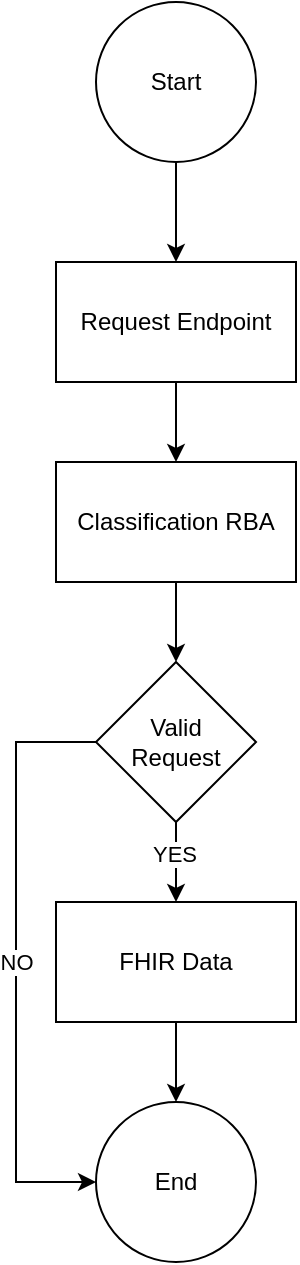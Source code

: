 <mxfile version="24.4.4" type="device">
  <diagram name="Page-1" id="Tb4ch2zSolVmUKxjD9Q1">
    <mxGraphModel dx="794" dy="1138" grid="1" gridSize="10" guides="1" tooltips="1" connect="1" arrows="1" fold="1" page="1" pageScale="1" pageWidth="850" pageHeight="1100" math="0" shadow="0">
      <root>
        <mxCell id="0" />
        <mxCell id="1" parent="0" />
        <mxCell id="nDbJ6cBKcrrb0_I6oUSW-3" value="" style="edgeStyle=orthogonalEdgeStyle;rounded=0;orthogonalLoop=1;jettySize=auto;html=1;" edge="1" parent="1" source="nDbJ6cBKcrrb0_I6oUSW-1" target="nDbJ6cBKcrrb0_I6oUSW-2">
          <mxGeometry relative="1" as="geometry" />
        </mxCell>
        <mxCell id="nDbJ6cBKcrrb0_I6oUSW-1" value="&lt;div&gt;Start&lt;/div&gt;" style="ellipse;whiteSpace=wrap;html=1;aspect=fixed;" vertex="1" parent="1">
          <mxGeometry x="370" y="550" width="80" height="80" as="geometry" />
        </mxCell>
        <mxCell id="nDbJ6cBKcrrb0_I6oUSW-5" value="" style="edgeStyle=orthogonalEdgeStyle;rounded=0;orthogonalLoop=1;jettySize=auto;html=1;" edge="1" parent="1" source="nDbJ6cBKcrrb0_I6oUSW-2" target="nDbJ6cBKcrrb0_I6oUSW-4">
          <mxGeometry relative="1" as="geometry" />
        </mxCell>
        <mxCell id="nDbJ6cBKcrrb0_I6oUSW-2" value="Request Endpoint" style="whiteSpace=wrap;html=1;" vertex="1" parent="1">
          <mxGeometry x="350" y="680" width="120" height="60" as="geometry" />
        </mxCell>
        <mxCell id="nDbJ6cBKcrrb0_I6oUSW-7" value="" style="edgeStyle=orthogonalEdgeStyle;rounded=0;orthogonalLoop=1;jettySize=auto;html=1;" edge="1" parent="1" source="nDbJ6cBKcrrb0_I6oUSW-4" target="nDbJ6cBKcrrb0_I6oUSW-6">
          <mxGeometry relative="1" as="geometry" />
        </mxCell>
        <mxCell id="nDbJ6cBKcrrb0_I6oUSW-4" value="Classification RBA" style="whiteSpace=wrap;html=1;" vertex="1" parent="1">
          <mxGeometry x="350" y="780" width="120" height="60" as="geometry" />
        </mxCell>
        <mxCell id="nDbJ6cBKcrrb0_I6oUSW-9" value="" style="edgeStyle=orthogonalEdgeStyle;rounded=0;orthogonalLoop=1;jettySize=auto;html=1;" edge="1" parent="1" source="nDbJ6cBKcrrb0_I6oUSW-6" target="nDbJ6cBKcrrb0_I6oUSW-8">
          <mxGeometry relative="1" as="geometry" />
        </mxCell>
        <mxCell id="nDbJ6cBKcrrb0_I6oUSW-13" value="YES" style="edgeLabel;html=1;align=center;verticalAlign=middle;resizable=0;points=[];" vertex="1" connectable="0" parent="nDbJ6cBKcrrb0_I6oUSW-9">
          <mxGeometry x="-0.2" y="-1" relative="1" as="geometry">
            <mxPoint as="offset" />
          </mxGeometry>
        </mxCell>
        <mxCell id="nDbJ6cBKcrrb0_I6oUSW-12" style="edgeStyle=orthogonalEdgeStyle;rounded=0;orthogonalLoop=1;jettySize=auto;html=1;entryX=0;entryY=0.5;entryDx=0;entryDy=0;" edge="1" parent="1" source="nDbJ6cBKcrrb0_I6oUSW-6" target="nDbJ6cBKcrrb0_I6oUSW-10">
          <mxGeometry relative="1" as="geometry">
            <Array as="points">
              <mxPoint x="330" y="920" />
              <mxPoint x="330" y="1140" />
            </Array>
          </mxGeometry>
        </mxCell>
        <mxCell id="nDbJ6cBKcrrb0_I6oUSW-15" value="NO" style="edgeLabel;html=1;align=center;verticalAlign=middle;resizable=0;points=[];" vertex="1" connectable="0" parent="nDbJ6cBKcrrb0_I6oUSW-12">
          <mxGeometry relative="1" as="geometry">
            <mxPoint as="offset" />
          </mxGeometry>
        </mxCell>
        <mxCell id="nDbJ6cBKcrrb0_I6oUSW-6" value="Valid&lt;br&gt;Request" style="rhombus;whiteSpace=wrap;html=1;" vertex="1" parent="1">
          <mxGeometry x="370" y="880" width="80" height="80" as="geometry" />
        </mxCell>
        <mxCell id="nDbJ6cBKcrrb0_I6oUSW-11" value="" style="edgeStyle=orthogonalEdgeStyle;rounded=0;orthogonalLoop=1;jettySize=auto;html=1;" edge="1" parent="1" source="nDbJ6cBKcrrb0_I6oUSW-8" target="nDbJ6cBKcrrb0_I6oUSW-10">
          <mxGeometry relative="1" as="geometry" />
        </mxCell>
        <mxCell id="nDbJ6cBKcrrb0_I6oUSW-8" value="FHIR Data" style="whiteSpace=wrap;html=1;" vertex="1" parent="1">
          <mxGeometry x="350" y="1000" width="120" height="60" as="geometry" />
        </mxCell>
        <mxCell id="nDbJ6cBKcrrb0_I6oUSW-10" value="End" style="ellipse;whiteSpace=wrap;html=1;" vertex="1" parent="1">
          <mxGeometry x="370" y="1100" width="80" height="80" as="geometry" />
        </mxCell>
      </root>
    </mxGraphModel>
  </diagram>
</mxfile>
